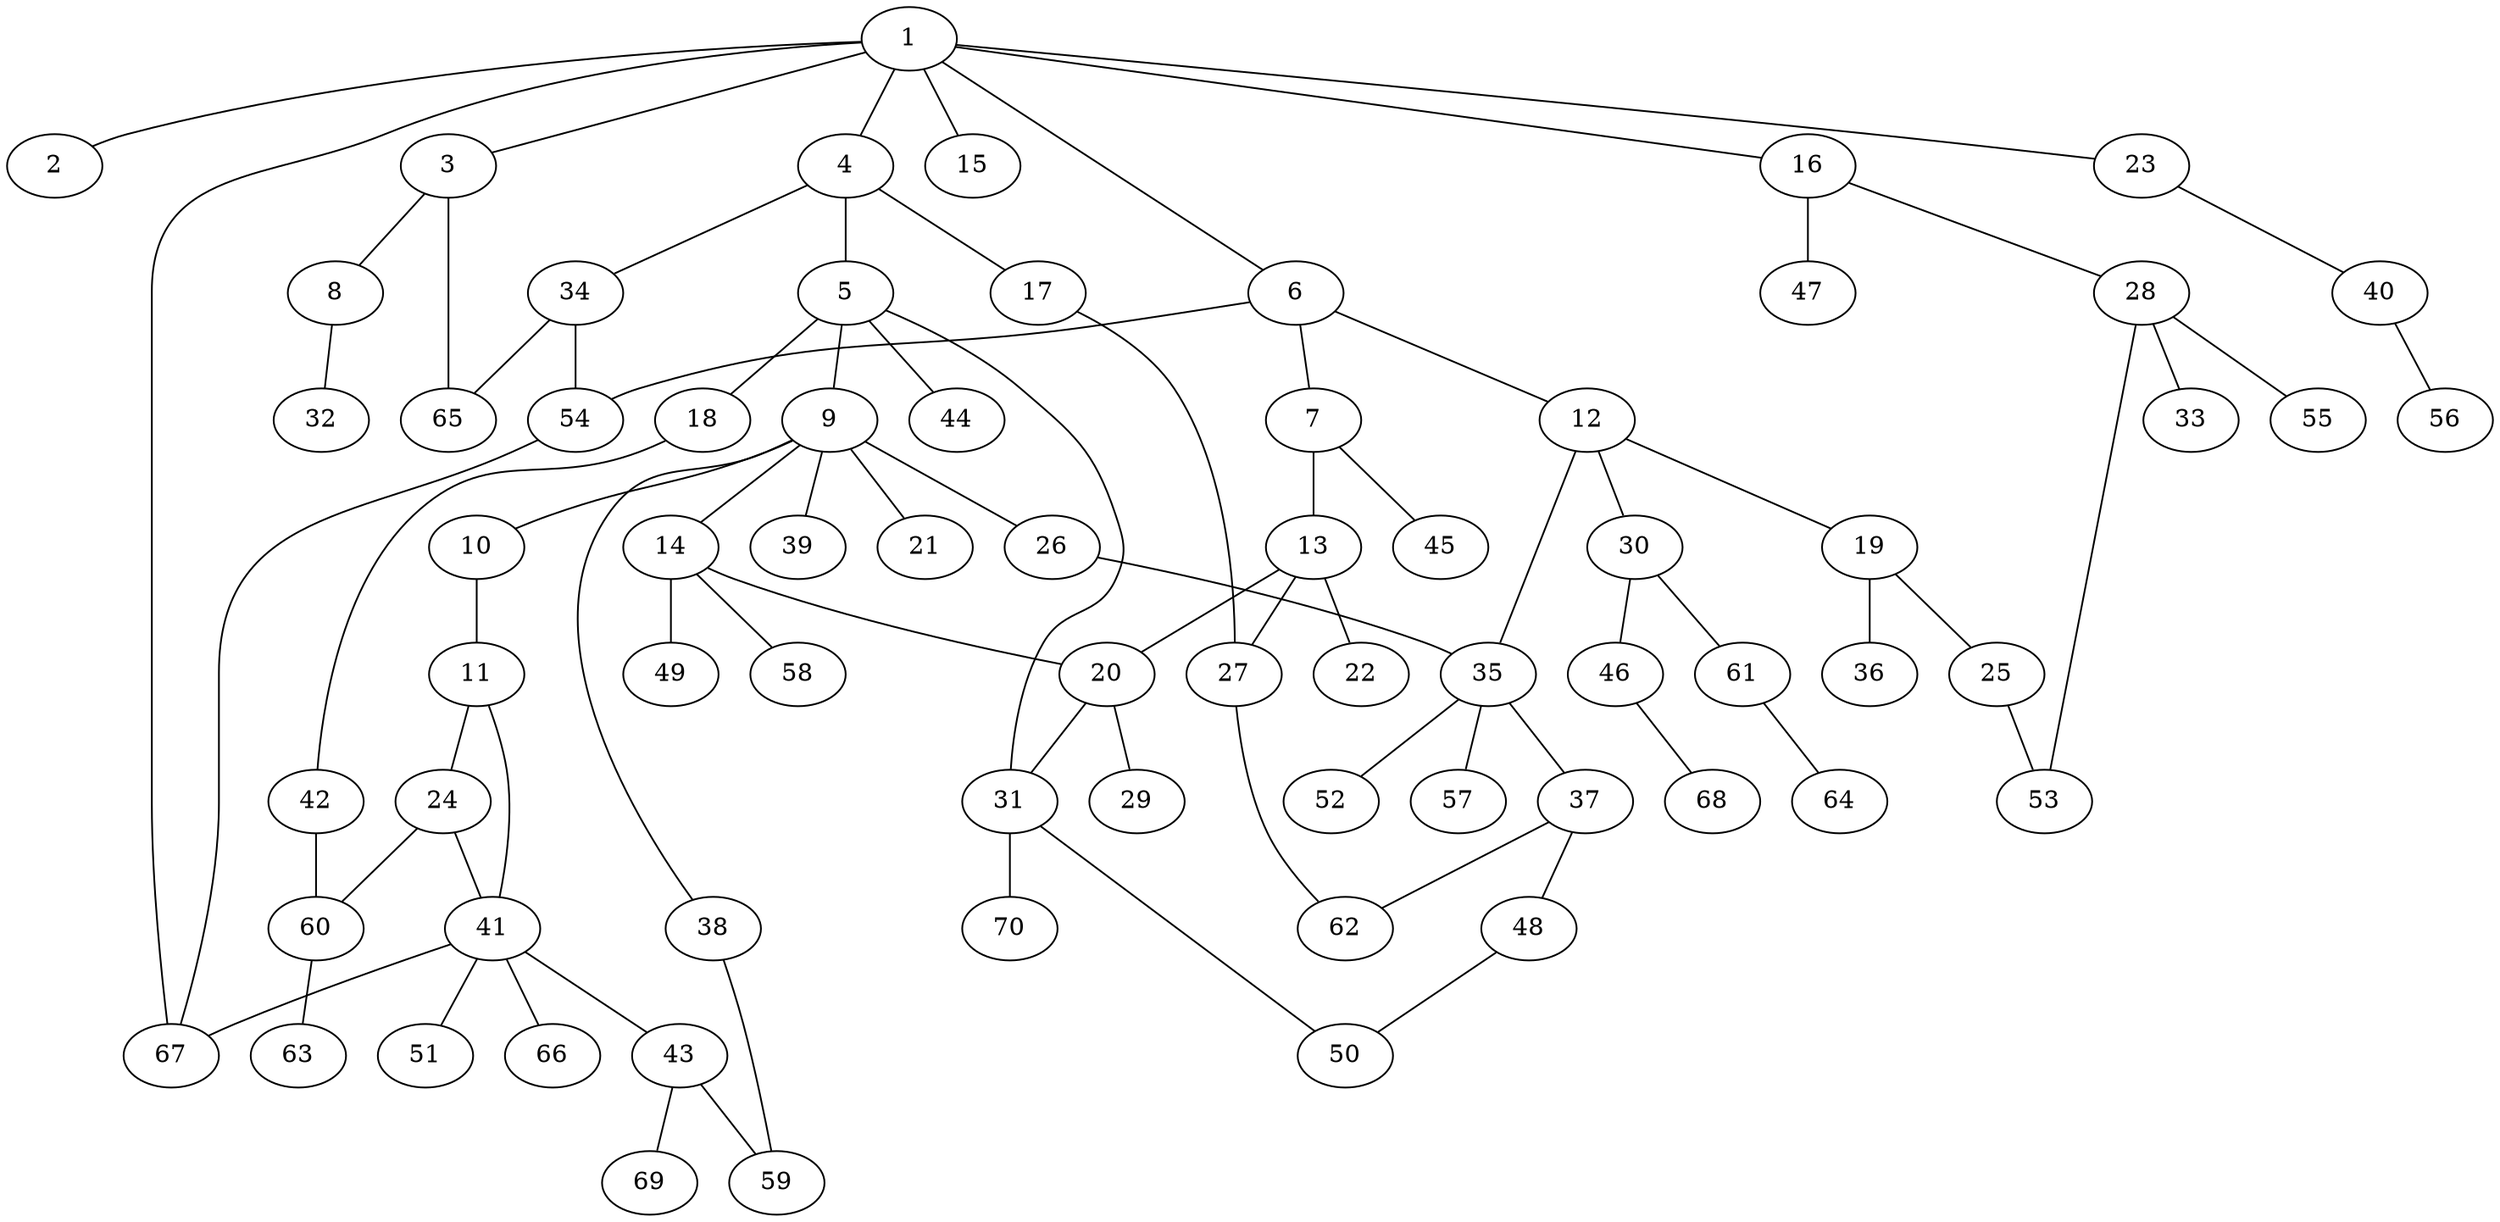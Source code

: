 graph graphname {1--2
1--3
1--4
1--6
1--15
1--16
1--23
1--67
3--8
3--65
4--5
4--17
4--34
5--9
5--18
5--31
5--44
6--7
6--12
6--54
7--13
7--45
8--32
9--10
9--14
9--21
9--26
9--38
9--39
10--11
11--24
11--41
12--19
12--30
12--35
13--20
13--22
13--27
14--20
14--49
14--58
16--28
16--47
17--27
18--42
19--25
19--36
20--29
20--31
23--40
24--41
24--60
25--53
26--35
27--62
28--33
28--53
28--55
30--46
30--61
31--50
31--70
34--54
34--65
35--37
35--52
35--57
37--48
37--62
38--59
40--56
41--43
41--51
41--66
41--67
42--60
43--59
43--69
46--68
48--50
54--67
60--63
61--64
}